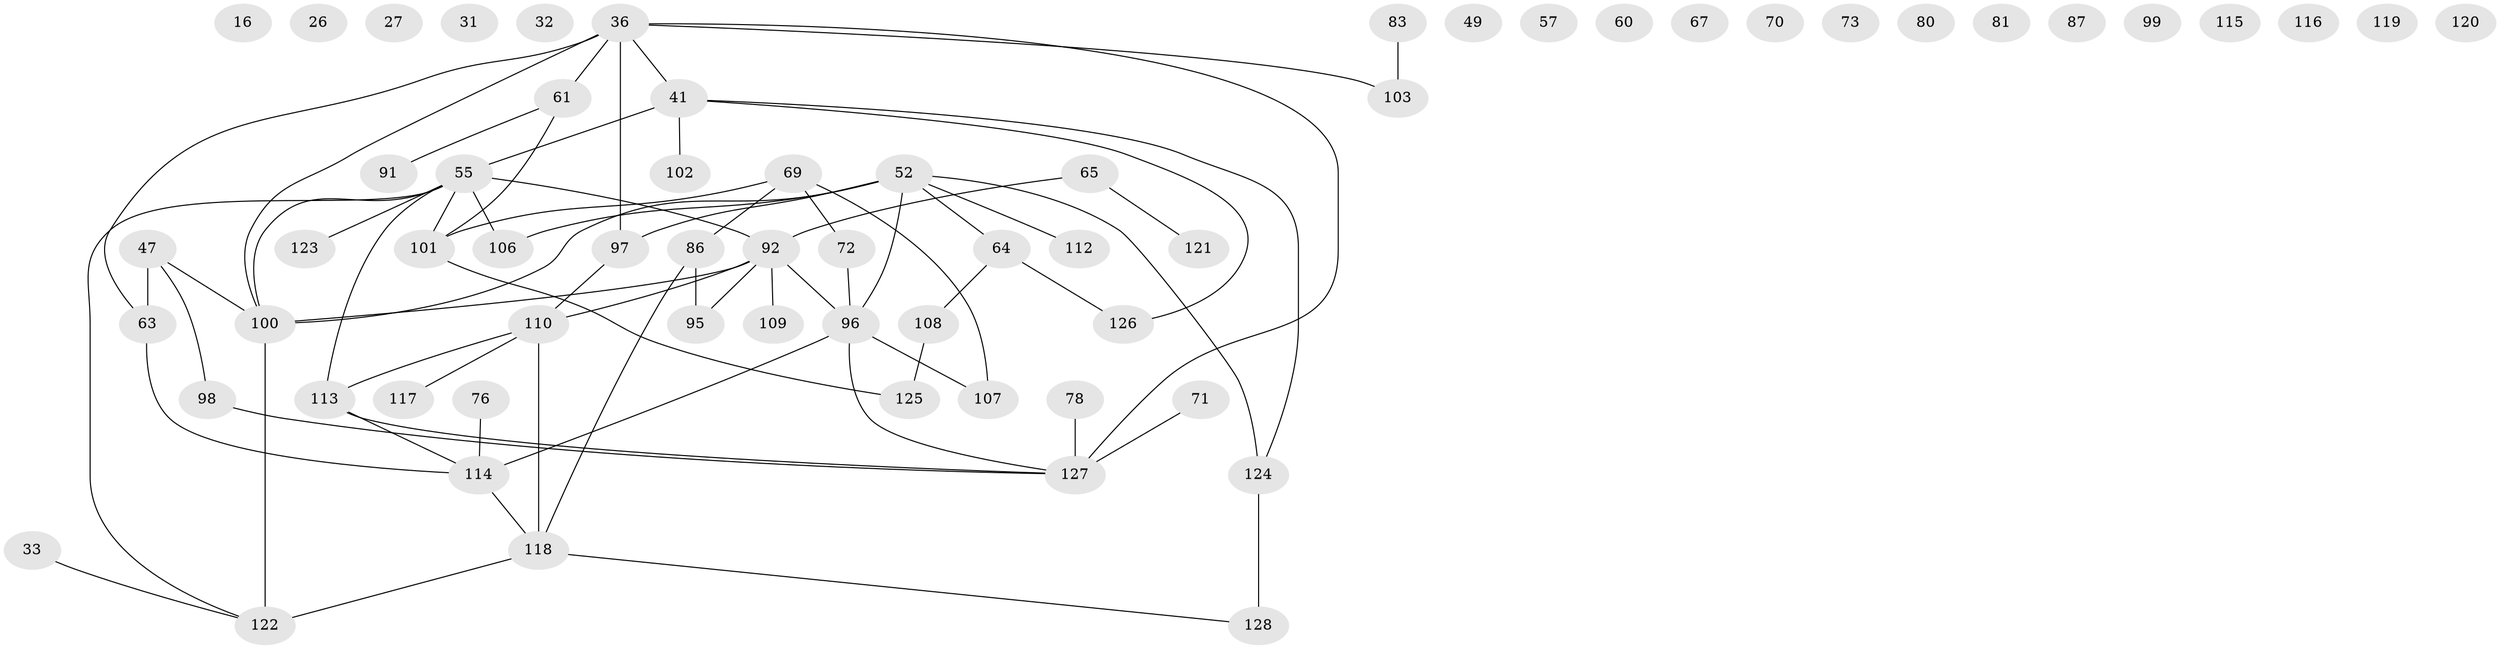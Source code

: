 // original degree distribution, {4: 0.1484375, 5: 0.0703125, 3: 0.203125, 1: 0.21875, 2: 0.203125, 0: 0.1328125, 6: 0.015625, 7: 0.0078125}
// Generated by graph-tools (version 1.1) at 2025/40/03/09/25 04:40:40]
// undirected, 64 vertices, 69 edges
graph export_dot {
graph [start="1"]
  node [color=gray90,style=filled];
  16;
  26;
  27 [super="+22"];
  31;
  32;
  33;
  36 [super="+34+28"];
  41;
  47;
  49;
  52 [super="+29+42"];
  55 [super="+40"];
  57;
  60;
  61;
  63;
  64;
  65;
  67 [super="+11"];
  69;
  70;
  71;
  72;
  73;
  76;
  78;
  80;
  81;
  83;
  86 [super="+59"];
  87;
  91 [super="+8"];
  92 [super="+24+44+14+90"];
  95;
  96 [super="+88+89"];
  97 [super="+15+66"];
  98 [super="+54"];
  99;
  100 [super="+21+43"];
  101;
  102;
  103 [super="+45"];
  106 [super="+38"];
  107;
  108 [super="+51"];
  109;
  110 [super="+20+46+104"];
  112;
  113 [super="+39+50+79"];
  114 [super="+93"];
  115;
  116;
  117;
  118 [super="+94+74+111+56"];
  119;
  120;
  121;
  122 [super="+58"];
  123;
  124;
  125;
  126 [super="+85"];
  127 [super="+1+68"];
  128 [super="+77+105"];
  33 -- 122;
  36 -- 61 [weight=2];
  36 -- 41 [weight=2];
  36 -- 63;
  36 -- 100 [weight=3];
  36 -- 103;
  36 -- 127 [weight=2];
  36 -- 97 [weight=2];
  41 -- 102;
  41 -- 124;
  41 -- 55;
  41 -- 126;
  47 -- 63;
  47 -- 98;
  47 -- 100 [weight=2];
  52 -- 96 [weight=3];
  52 -- 112;
  52 -- 64 [weight=2];
  52 -- 97;
  52 -- 100 [weight=2];
  52 -- 106;
  52 -- 124;
  55 -- 123;
  55 -- 100;
  55 -- 101;
  55 -- 106;
  55 -- 113;
  55 -- 122;
  55 -- 92 [weight=2];
  61 -- 91;
  61 -- 101;
  63 -- 114;
  64 -- 108;
  64 -- 126;
  65 -- 121;
  65 -- 92;
  69 -- 72;
  69 -- 86;
  69 -- 101;
  69 -- 107;
  71 -- 127;
  72 -- 96;
  76 -- 114;
  78 -- 127;
  83 -- 103;
  86 -- 95 [weight=2];
  86 -- 118;
  92 -- 110;
  92 -- 95;
  92 -- 96 [weight=2];
  92 -- 100;
  92 -- 109;
  96 -- 127;
  96 -- 107;
  96 -- 114;
  97 -- 110;
  98 -- 127;
  100 -- 122 [weight=2];
  101 -- 125;
  108 -- 125;
  110 -- 113;
  110 -- 118;
  110 -- 117;
  113 -- 114;
  113 -- 127;
  114 -- 118;
  118 -- 122;
  118 -- 128;
  124 -- 128 [weight=2];
}
